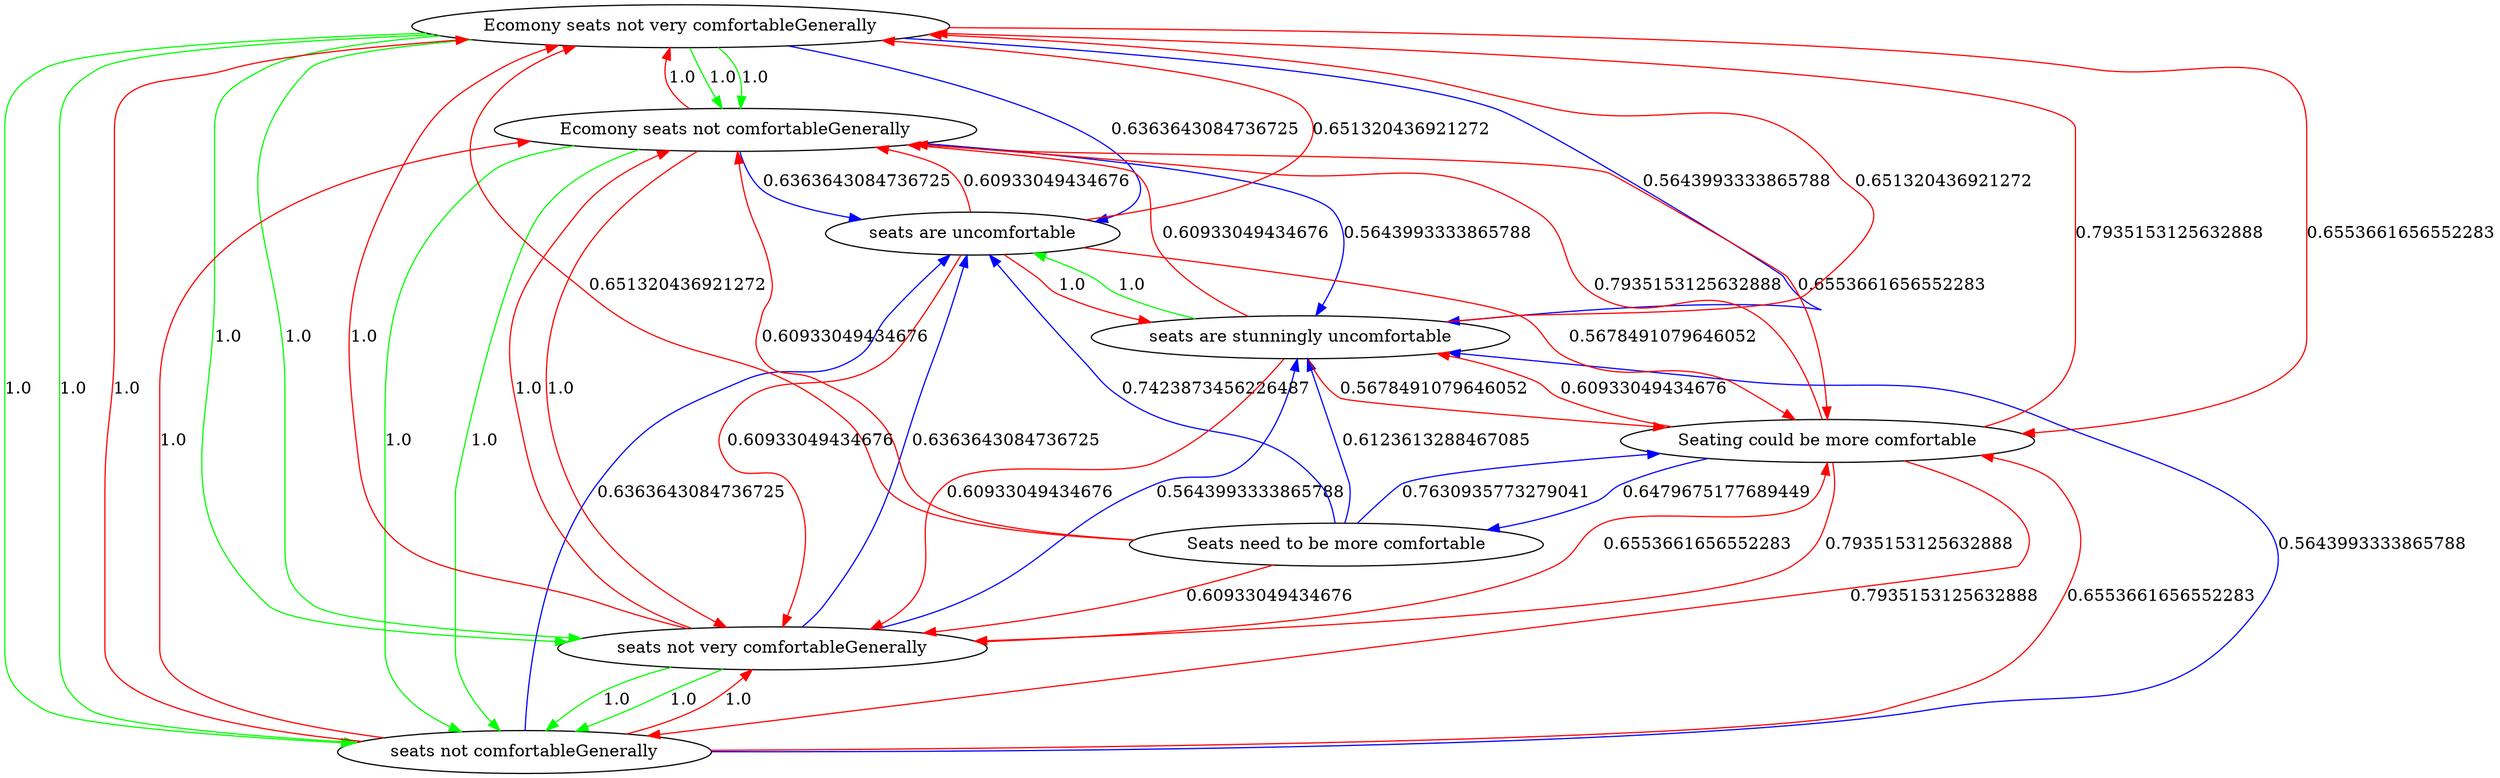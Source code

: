 digraph rawGraph {
"Ecomony seats not very comfortableGenerally";"Ecomony seats not comfortableGenerally";"seats not comfortableGenerally";"seats not very comfortableGenerally";"Seating could be more comfortable";"Seats need to be more comfortable";"seats are stunningly uncomfortable";"seats are uncomfortable";"Ecomony seats not very comfortableGenerally" -> "Ecomony seats not comfortableGenerally" [label=1.0] [color=green]
"Ecomony seats not comfortableGenerally" -> "seats not comfortableGenerally" [label=1.0] [color=green]
"Ecomony seats not very comfortableGenerally" -> "seats not very comfortableGenerally" [label=1.0] [color=green]
"seats not very comfortableGenerally" -> "seats not comfortableGenerally" [label=1.0] [color=green]
"Ecomony seats not very comfortableGenerally" -> "seats not comfortableGenerally" [label=1.0] [color=green]
"Ecomony seats not very comfortableGenerally" -> "Ecomony seats not comfortableGenerally" [label=1.0] [color=green]
"Ecomony seats not comfortableGenerally" -> "seats not comfortableGenerally" [label=1.0] [color=green]
"Ecomony seats not very comfortableGenerally" -> "seats not very comfortableGenerally" [label=1.0] [color=green]
"seats not very comfortableGenerally" -> "seats not comfortableGenerally" [label=1.0] [color=green]
"Ecomony seats not very comfortableGenerally" -> "seats not comfortableGenerally" [label=1.0] [color=green]
"Ecomony seats not comfortableGenerally" -> "Ecomony seats not very comfortableGenerally" [label=1.0] [color=red]
"Ecomony seats not comfortableGenerally" -> "seats not very comfortableGenerally" [label=1.0] [color=red]
"seats not comfortableGenerally" -> "Ecomony seats not very comfortableGenerally" [label=1.0] [color=red]
"seats not comfortableGenerally" -> "Ecomony seats not comfortableGenerally" [label=1.0] [color=red]
"seats not comfortableGenerally" -> "seats not very comfortableGenerally" [label=1.0] [color=red]
"seats not very comfortableGenerally" -> "Ecomony seats not very comfortableGenerally" [label=1.0] [color=red]
"seats not very comfortableGenerally" -> "Ecomony seats not comfortableGenerally" [label=1.0] [color=red]
"Ecomony seats not very comfortableGenerally" -> "Seating could be more comfortable" [label=0.6553661656552283] [color=red]
"Ecomony seats not comfortableGenerally" -> "Seating could be more comfortable" [label=0.6553661656552283] [color=red]
"seats not comfortableGenerally" -> "Seating could be more comfortable" [label=0.6553661656552283] [color=red]
"seats not very comfortableGenerally" -> "Seating could be more comfortable" [label=0.6553661656552283] [color=red]
"Seating could be more comfortable" -> "Ecomony seats not very comfortableGenerally" [label=0.7935153125632888] [color=red]
"Seating could be more comfortable" -> "Ecomony seats not comfortableGenerally" [label=0.7935153125632888] [color=red]
"Seating could be more comfortable" -> "seats not comfortableGenerally" [label=0.7935153125632888] [color=red]
"Seating could be more comfortable" -> "seats not very comfortableGenerally" [label=0.7935153125632888] [color=red]
"Seating could be more comfortable" -> "Seats need to be more comfortable" [label=0.6479675177689449] [color=blue]
"Seats need to be more comfortable" -> "Ecomony seats not very comfortableGenerally" [label=0.651320436921272] [color=red]
"Seats need to be more comfortable" -> "Ecomony seats not comfortableGenerally" [label=0.60933049434676] [color=red]
"Seats need to be more comfortable" -> "seats not very comfortableGenerally" [label=0.60933049434676] [color=red]
"Seats need to be more comfortable" -> "Seating could be more comfortable" [label=0.7630935773279041] [color=blue]
"seats are stunningly uncomfortable" -> "seats are uncomfortable" [label=1.0] [color=green]
"seats are uncomfortable" -> "seats are stunningly uncomfortable" [label=1.0] [color=red]
"Ecomony seats not very comfortableGenerally" -> "seats are stunningly uncomfortable" [label=0.5643993333865788] [color=blue]
"Ecomony seats not very comfortableGenerally" -> "seats are uncomfortable" [label=0.6363643084736725] [color=blue]
"Ecomony seats not comfortableGenerally" -> "seats are stunningly uncomfortable" [label=0.5643993333865788] [color=blue]
"Ecomony seats not comfortableGenerally" -> "seats are uncomfortable" [label=0.6363643084736725] [color=blue]
"seats not comfortableGenerally" -> "seats are stunningly uncomfortable" [label=0.5643993333865788] [color=blue]
"seats not comfortableGenerally" -> "seats are uncomfortable" [label=0.6363643084736725] [color=blue]
"seats not very comfortableGenerally" -> "seats are stunningly uncomfortable" [label=0.5643993333865788] [color=blue]
"seats not very comfortableGenerally" -> "seats are uncomfortable" [label=0.6363643084736725] [color=blue]
"Seating could be more comfortable" -> "seats are stunningly uncomfortable" [label=0.60933049434676] [color=red]
"Seats need to be more comfortable" -> "seats are stunningly uncomfortable" [label=0.6123613288467085] [color=blue]
"Seats need to be more comfortable" -> "seats are uncomfortable" [label=0.7423873456226487] [color=blue]
"seats are stunningly uncomfortable" -> "Ecomony seats not very comfortableGenerally" [label=0.651320436921272] [color=red]
"seats are stunningly uncomfortable" -> "Ecomony seats not comfortableGenerally" [label=0.60933049434676] [color=red]
"seats are stunningly uncomfortable" -> "seats not very comfortableGenerally" [label=0.60933049434676] [color=red]
"seats are stunningly uncomfortable" -> "Seating could be more comfortable" [label=0.5678491079646052] [color=red]
"seats are uncomfortable" -> "Ecomony seats not very comfortableGenerally" [label=0.651320436921272] [color=red]
"seats are uncomfortable" -> "Ecomony seats not comfortableGenerally" [label=0.60933049434676] [color=red]
"seats are uncomfortable" -> "seats not very comfortableGenerally" [label=0.60933049434676] [color=red]
"seats are uncomfortable" -> "Seating could be more comfortable" [label=0.5678491079646052] [color=red]
}